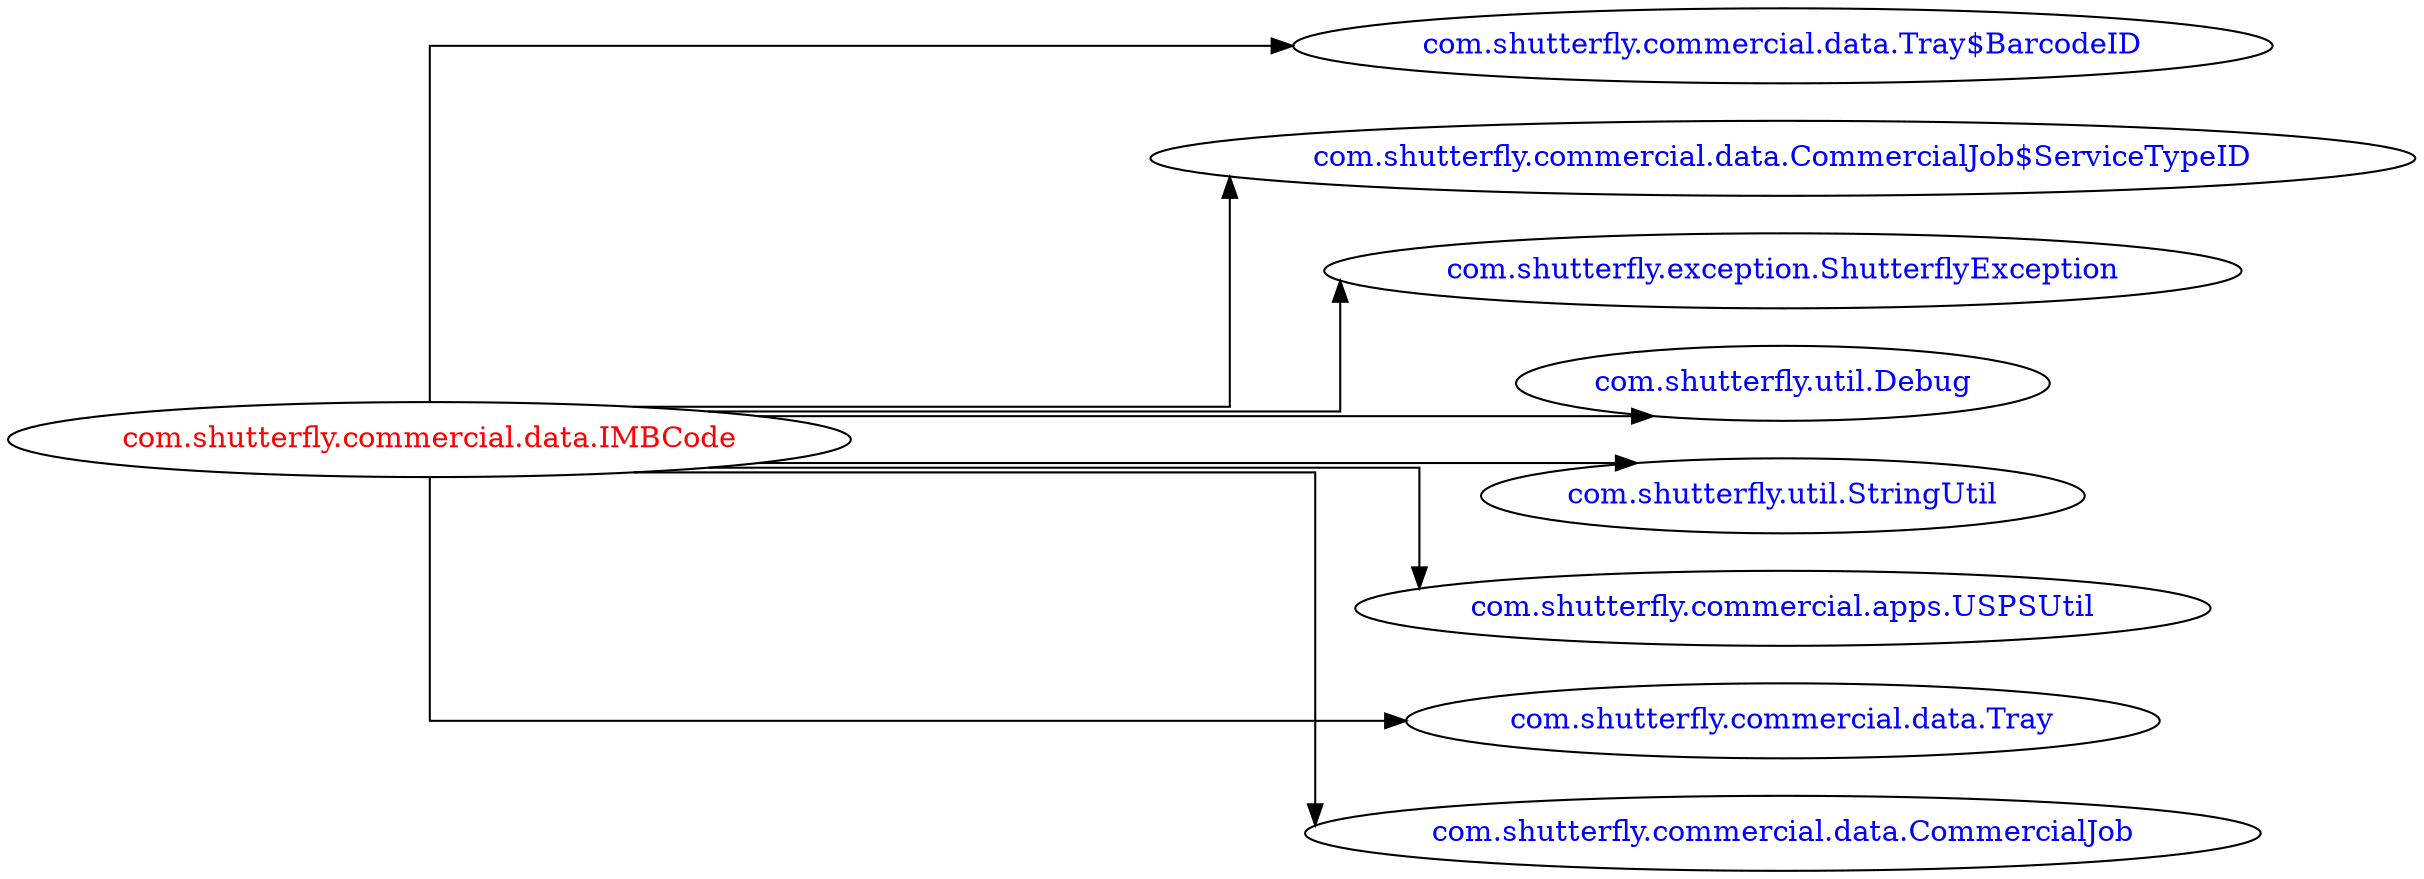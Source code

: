 digraph dependencyGraph {
 concentrate=true;
 ranksep="2.0";
 rankdir="LR"; 
 splines="ortho";
"com.shutterfly.commercial.data.IMBCode" [fontcolor="red"];
"com.shutterfly.commercial.data.Tray$BarcodeID" [ fontcolor="blue" ];
"com.shutterfly.commercial.data.IMBCode"->"com.shutterfly.commercial.data.Tray$BarcodeID";
"com.shutterfly.commercial.data.CommercialJob$ServiceTypeID" [ fontcolor="blue" ];
"com.shutterfly.commercial.data.IMBCode"->"com.shutterfly.commercial.data.CommercialJob$ServiceTypeID";
"com.shutterfly.exception.ShutterflyException" [ fontcolor="blue" ];
"com.shutterfly.commercial.data.IMBCode"->"com.shutterfly.exception.ShutterflyException";
"com.shutterfly.util.Debug" [ fontcolor="blue" ];
"com.shutterfly.commercial.data.IMBCode"->"com.shutterfly.util.Debug";
"com.shutterfly.util.StringUtil" [ fontcolor="blue" ];
"com.shutterfly.commercial.data.IMBCode"->"com.shutterfly.util.StringUtil";
"com.shutterfly.commercial.apps.USPSUtil" [ fontcolor="blue" ];
"com.shutterfly.commercial.data.IMBCode"->"com.shutterfly.commercial.apps.USPSUtil";
"com.shutterfly.commercial.data.Tray" [ fontcolor="blue" ];
"com.shutterfly.commercial.data.IMBCode"->"com.shutterfly.commercial.data.Tray";
"com.shutterfly.commercial.data.CommercialJob" [ fontcolor="blue" ];
"com.shutterfly.commercial.data.IMBCode"->"com.shutterfly.commercial.data.CommercialJob";
}